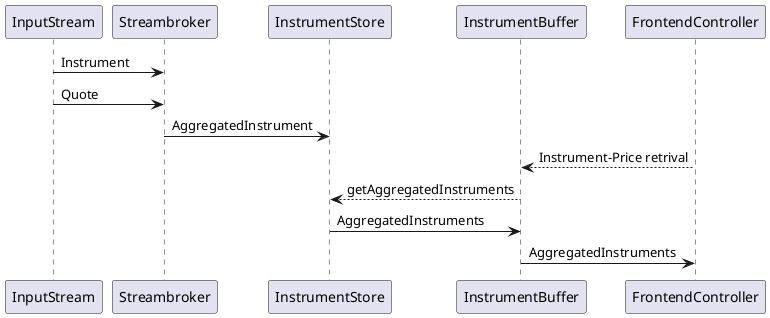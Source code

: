 @startuml
InputStream -> Streambroker: Instrument
InputStream -> Streambroker: Quote
Streambroker -> InstrumentStore: AggregatedInstrument
InstrumentBuffer <-- FrontendController: Instrument-Price retrival
InstrumentBuffer --> InstrumentStore: getAggregatedInstruments
InstrumentStore -> InstrumentBuffer: AggregatedInstruments
InstrumentBuffer -> FrontendController: AggregatedInstruments
@enduml